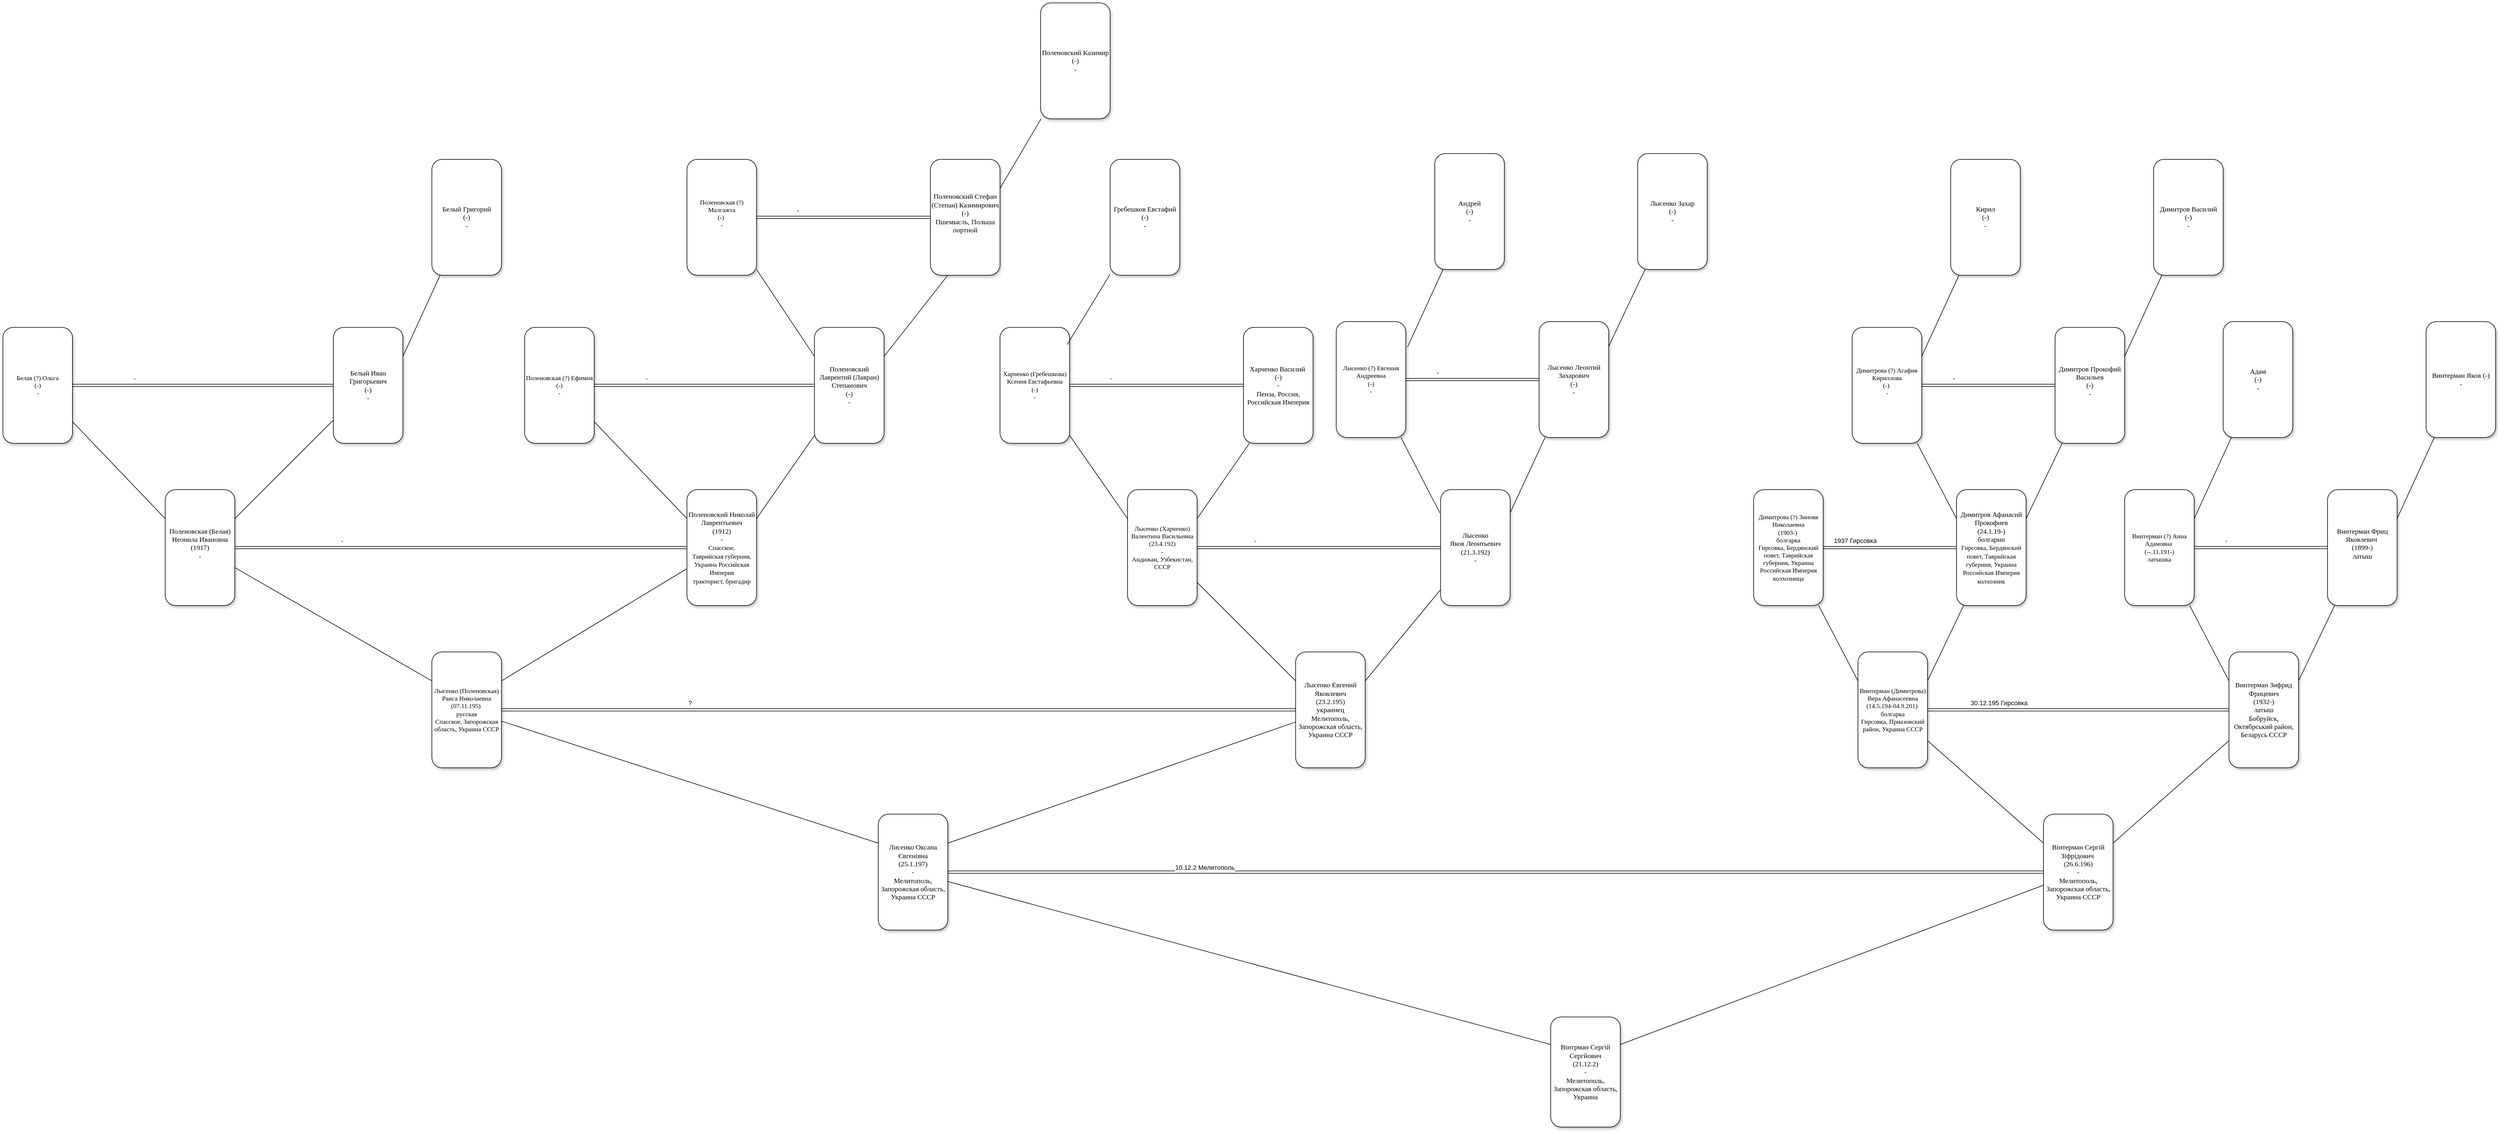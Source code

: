 <mxfile version="24.8.4" pages="2">
  <diagram name="Tree" id="10a91c8b-09ff-31b1-d368-03940ed4cc9e">
    <mxGraphModel dx="4404" dy="2254" grid="1" gridSize="10" guides="1" tooltips="1" connect="1" arrows="1" fold="1" page="1" pageScale="1" pageWidth="1100" pageHeight="850" background="none" math="0" shadow="0">
      <root>
        <mxCell id="0" />
        <mxCell id="1" parent="0" />
        <mxCell id="62893188c0fa7362-1" value="Вінтрман Сергій Сергйович&lt;div&gt;(21.12.2)&lt;/div&gt;&lt;div&gt;-&lt;/div&gt;&lt;div&gt;Мелитополь, Запорожская область, Украина&lt;/div&gt;" style="whiteSpace=wrap;html=1;rounded=1;shadow=1;labelBackgroundColor=none;strokeWidth=1;fontFamily=Verdana;fontSize=12;align=center;" parent="1" vertex="1">
          <mxGeometry x="-60" y="760" width="120" height="190" as="geometry" />
        </mxCell>
        <mxCell id="62893188c0fa7362-2" value="Лисенко Оксана Євгенівна&lt;div&gt;(25.1.197)&lt;/div&gt;&lt;div&gt;-&lt;/div&gt;&lt;div&gt;Мелитополь, Запорожская область, Украина СССР&lt;/div&gt;" style="whiteSpace=wrap;html=1;rounded=1;shadow=1;labelBackgroundColor=none;strokeWidth=1;fontFamily=Verdana;fontSize=12;align=center;" parent="1" vertex="1">
          <mxGeometry x="-1220" y="410" width="120" height="200" as="geometry" />
        </mxCell>
        <mxCell id="c7k48cxhKmRUR40ziaNG-1" style="edgeStyle=orthogonalEdgeStyle;rounded=0;orthogonalLoop=1;jettySize=auto;html=1;exitX=0;exitY=0.5;exitDx=0;exitDy=0;entryX=1;entryY=0.5;entryDx=0;entryDy=0;strokeColor=default;shape=link;" parent="1" source="62893188c0fa7362-3" target="62893188c0fa7362-2" edge="1">
          <mxGeometry relative="1" as="geometry" />
        </mxCell>
        <mxCell id="c7k48cxhKmRUR40ziaNG-17" value="10.12.2 Мелитополь" style="edgeLabel;html=1;align=center;verticalAlign=middle;resizable=0;points=[];" parent="c7k48cxhKmRUR40ziaNG-1" vertex="1" connectable="0">
          <mxGeometry x="0.531" y="-8" relative="1" as="geometry">
            <mxPoint as="offset" />
          </mxGeometry>
        </mxCell>
        <mxCell id="62893188c0fa7362-3" value="&lt;span&gt;Вінтерман Сергій Зіфрідович&amp;nbsp;&lt;/span&gt;&lt;div&gt;(26.6.196)&lt;/div&gt;&lt;div&gt;-&lt;/div&gt;&lt;div&gt;Мелитополь, Запорожская область, Украина СССР&lt;/div&gt;" style="whiteSpace=wrap;html=1;rounded=1;shadow=1;labelBackgroundColor=none;strokeWidth=1;fontFamily=Verdana;fontSize=12;align=center;" parent="1" vertex="1">
          <mxGeometry x="790" y="410" width="120" height="200" as="geometry" />
        </mxCell>
        <mxCell id="62893188c0fa7362-4" value="" style="rounded=0;html=1;labelBackgroundColor=none;startArrow=none;startFill=0;startSize=5;endArrow=none;endFill=0;endSize=5;jettySize=auto;orthogonalLoop=1;strokeWidth=1;fontFamily=Verdana;fontSize=12;exitX=1;exitY=0.25;exitDx=0;exitDy=0;" parent="1" source="62893188c0fa7362-1" target="62893188c0fa7362-3" edge="1">
          <mxGeometry x="-0.3" y="13" relative="1" as="geometry">
            <mxPoint as="offset" />
          </mxGeometry>
        </mxCell>
        <mxCell id="62893188c0fa7362-5" value="" style="rounded=0;html=1;labelBackgroundColor=none;startArrow=none;startFill=0;startSize=5;endArrow=none;endFill=0;endSize=5;jettySize=auto;orthogonalLoop=1;strokeWidth=1;fontFamily=Verdana;fontSize=12;exitX=0;exitY=0.25;exitDx=0;exitDy=0;" parent="1" source="62893188c0fa7362-1" target="62893188c0fa7362-2" edge="1">
          <mxGeometry x="-0.359" y="-11" relative="1" as="geometry">
            <mxPoint as="offset" />
          </mxGeometry>
        </mxCell>
        <mxCell id="c7k48cxhKmRUR40ziaNG-10" value="&lt;div style=&quot;font-size: 11px;&quot;&gt;&lt;font style=&quot;font-size: 11px;&quot;&gt;Винтерман (Димитрова) Вера Афанасеевна&lt;/font&gt;&lt;/div&gt;&lt;div style=&quot;font-size: 11px;&quot;&gt;&lt;font style=&quot;font-size: 11px;&quot;&gt;(14.5.194-04.9.201)&amp;nbsp;&lt;/font&gt;&lt;/div&gt;&lt;div style=&quot;font-size: 11px;&quot;&gt;&lt;font style=&quot;font-size: 11px;&quot;&gt;болгарка&lt;/font&gt;&lt;/div&gt;&lt;div style=&quot;font-size: 11px;&quot;&gt;&lt;font style=&quot;font-size: 11px;&quot;&gt;Гирсовка, Приазовский район, Украина СССР&lt;/font&gt;&lt;/div&gt;" style="whiteSpace=wrap;html=1;rounded=1;shadow=1;labelBackgroundColor=none;strokeWidth=1;fontFamily=Verdana;fontSize=12;align=center;" parent="1" vertex="1">
          <mxGeometry x="470" y="130" width="120" height="200" as="geometry" />
        </mxCell>
        <mxCell id="c7k48cxhKmRUR40ziaNG-11" style="edgeStyle=orthogonalEdgeStyle;rounded=0;orthogonalLoop=1;jettySize=auto;html=1;exitX=0;exitY=0.5;exitDx=0;exitDy=0;entryX=1;entryY=0.5;entryDx=0;entryDy=0;strokeColor=default;shape=link;" parent="1" source="c7k48cxhKmRUR40ziaNG-12" target="c7k48cxhKmRUR40ziaNG-10" edge="1">
          <mxGeometry relative="1" as="geometry" />
        </mxCell>
        <mxCell id="c7k48cxhKmRUR40ziaNG-16" value="30.12.195 Гирсовка" style="edgeLabel;html=1;align=center;verticalAlign=middle;resizable=0;points=[];" parent="c7k48cxhKmRUR40ziaNG-11" vertex="1" connectable="0">
          <mxGeometry x="0.526" y="-12" relative="1" as="geometry">
            <mxPoint as="offset" />
          </mxGeometry>
        </mxCell>
        <mxCell id="c7k48cxhKmRUR40ziaNG-12" value="Винтерман Зифрид Фрицевич&lt;div&gt;(1932-)&lt;/div&gt;&lt;div&gt;латыш&lt;/div&gt;&lt;div&gt;Бобруйск, Октябрський район, Беларусь СССР&lt;/div&gt;" style="whiteSpace=wrap;html=1;rounded=1;shadow=1;labelBackgroundColor=none;strokeWidth=1;fontFamily=Verdana;fontSize=12;align=center;" parent="1" vertex="1">
          <mxGeometry x="1110" y="130" width="120" height="200" as="geometry" />
        </mxCell>
        <mxCell id="c7k48cxhKmRUR40ziaNG-13" value="" style="rounded=0;html=1;labelBackgroundColor=none;startArrow=none;startFill=0;startSize=5;endArrow=none;endFill=0;endSize=5;jettySize=auto;orthogonalLoop=1;strokeWidth=1;fontFamily=Verdana;fontSize=12;exitX=1;exitY=0.25;exitDx=0;exitDy=0;" parent="1" source="62893188c0fa7362-3" target="c7k48cxhKmRUR40ziaNG-12" edge="1">
          <mxGeometry x="-0.3" y="13" relative="1" as="geometry">
            <mxPoint as="offset" />
            <mxPoint x="770" y="370" as="sourcePoint" />
          </mxGeometry>
        </mxCell>
        <mxCell id="c7k48cxhKmRUR40ziaNG-14" value="" style="rounded=0;html=1;labelBackgroundColor=none;startArrow=none;startFill=0;startSize=5;endArrow=none;endFill=0;endSize=5;jettySize=auto;orthogonalLoop=1;strokeWidth=1;fontFamily=Verdana;fontSize=12;exitX=0;exitY=0.25;exitDx=0;exitDy=0;" parent="1" source="62893188c0fa7362-3" target="c7k48cxhKmRUR40ziaNG-10" edge="1">
          <mxGeometry x="-0.359" y="-11" relative="1" as="geometry">
            <mxPoint as="offset" />
            <mxPoint x="665" y="390" as="sourcePoint" />
          </mxGeometry>
        </mxCell>
        <mxCell id="c7k48cxhKmRUR40ziaNG-19" value="&lt;div style=&quot;font-size: 11px;&quot;&gt;&lt;font style=&quot;font-size: 11px;&quot;&gt;Димитрова (?) Зиновя Николаевна&lt;/font&gt;&lt;/div&gt;&lt;div style=&quot;font-size: 11px;&quot;&gt;&lt;font style=&quot;font-size: 11px;&quot;&gt;(1903-)&amp;nbsp;&lt;/font&gt;&lt;/div&gt;&lt;div style=&quot;font-size: 11px;&quot;&gt;&lt;font style=&quot;font-size: 11px;&quot;&gt;болгарка&lt;/font&gt;&lt;/div&gt;&lt;div style=&quot;font-size: 11px;&quot;&gt;Гирсовка, Бердянский повет, Таврийская губерния, Украина Российская Империя&lt;/div&gt;&lt;div style=&quot;font-size: 11px;&quot;&gt;колхозница&lt;/div&gt;" style="whiteSpace=wrap;html=1;rounded=1;shadow=1;labelBackgroundColor=none;strokeWidth=1;fontFamily=Verdana;fontSize=12;align=center;" parent="1" vertex="1">
          <mxGeometry x="290" y="-150" width="120" height="200" as="geometry" />
        </mxCell>
        <mxCell id="c7k48cxhKmRUR40ziaNG-20" style="edgeStyle=orthogonalEdgeStyle;rounded=0;orthogonalLoop=1;jettySize=auto;html=1;exitX=0;exitY=0.5;exitDx=0;exitDy=0;entryX=1;entryY=0.5;entryDx=0;entryDy=0;strokeColor=default;shape=link;" parent="1" source="c7k48cxhKmRUR40ziaNG-22" target="c7k48cxhKmRUR40ziaNG-19" edge="1">
          <mxGeometry relative="1" as="geometry" />
        </mxCell>
        <mxCell id="c7k48cxhKmRUR40ziaNG-21" value="1937 Гирсовка" style="edgeLabel;html=1;align=center;verticalAlign=middle;resizable=0;points=[];" parent="c7k48cxhKmRUR40ziaNG-20" vertex="1" connectable="0">
          <mxGeometry x="0.526" y="-12" relative="1" as="geometry">
            <mxPoint as="offset" />
          </mxGeometry>
        </mxCell>
        <mxCell id="c7k48cxhKmRUR40ziaNG-22" value="Димитров Афанасий Прокофиев&lt;div&gt;(24.1.19-)&lt;/div&gt;&lt;div&gt;болгарин&lt;/div&gt;&lt;div&gt;&lt;span style=&quot;font-size: 11px;&quot;&gt;Гирсовка, Бердянский повет, Таврийская губерния, Украина Российская Империя&lt;/span&gt;&lt;/div&gt;&lt;div&gt;&lt;span style=&quot;font-size: 11px;&quot;&gt;колхозник&lt;/span&gt;&lt;/div&gt;" style="whiteSpace=wrap;html=1;rounded=1;shadow=1;labelBackgroundColor=none;strokeWidth=1;fontFamily=Verdana;fontSize=12;align=center;" parent="1" vertex="1">
          <mxGeometry x="640" y="-150" width="120" height="200" as="geometry" />
        </mxCell>
        <mxCell id="c7k48cxhKmRUR40ziaNG-23" value="" style="rounded=0;html=1;labelBackgroundColor=none;startArrow=none;startFill=0;startSize=5;endArrow=none;endFill=0;endSize=5;jettySize=auto;orthogonalLoop=1;strokeWidth=1;fontFamily=Verdana;fontSize=12;exitX=1;exitY=0.25;exitDx=0;exitDy=0;" parent="1" source="c7k48cxhKmRUR40ziaNG-10" target="c7k48cxhKmRUR40ziaNG-22" edge="1">
          <mxGeometry x="-0.3" y="13" relative="1" as="geometry">
            <mxPoint as="offset" />
            <mxPoint x="640" y="150" as="sourcePoint" />
          </mxGeometry>
        </mxCell>
        <mxCell id="c7k48cxhKmRUR40ziaNG-24" value="" style="rounded=0;html=1;labelBackgroundColor=none;startArrow=none;startFill=0;startSize=5;endArrow=none;endFill=0;endSize=5;jettySize=auto;orthogonalLoop=1;strokeWidth=1;fontFamily=Verdana;fontSize=12;exitX=0;exitY=0.25;exitDx=0;exitDy=0;" parent="1" source="c7k48cxhKmRUR40ziaNG-10" target="c7k48cxhKmRUR40ziaNG-19" edge="1">
          <mxGeometry x="-0.359" y="-11" relative="1" as="geometry">
            <mxPoint as="offset" />
            <mxPoint x="440" y="170" as="sourcePoint" />
          </mxGeometry>
        </mxCell>
        <mxCell id="c7k48cxhKmRUR40ziaNG-26" value="&lt;div style=&quot;font-size: 11px;&quot;&gt;&lt;font style=&quot;font-size: 11px;&quot;&gt;Димитрова (?) Агафия Кириллова&lt;/font&gt;&lt;/div&gt;&lt;div style=&quot;font-size: 11px;&quot;&gt;&lt;font style=&quot;font-size: 11px;&quot;&gt;(-)&amp;nbsp;&lt;/font&gt;&lt;/div&gt;&lt;div style=&quot;font-size: 11px;&quot;&gt;-&lt;/div&gt;&lt;div style=&quot;font-size: 11px;&quot;&gt;&lt;br&gt;&lt;/div&gt;" style="whiteSpace=wrap;html=1;rounded=1;shadow=1;labelBackgroundColor=none;strokeWidth=1;fontFamily=Verdana;fontSize=12;align=center;" parent="1" vertex="1">
          <mxGeometry x="460" y="-430" width="120" height="200" as="geometry" />
        </mxCell>
        <mxCell id="c7k48cxhKmRUR40ziaNG-27" style="edgeStyle=orthogonalEdgeStyle;rounded=0;orthogonalLoop=1;jettySize=auto;html=1;exitX=0;exitY=0.5;exitDx=0;exitDy=0;entryX=1;entryY=0.5;entryDx=0;entryDy=0;strokeColor=default;shape=link;" parent="1" source="c7k48cxhKmRUR40ziaNG-29" target="c7k48cxhKmRUR40ziaNG-26" edge="1">
          <mxGeometry relative="1" as="geometry" />
        </mxCell>
        <mxCell id="c7k48cxhKmRUR40ziaNG-28" value="-" style="edgeLabel;html=1;align=center;verticalAlign=middle;resizable=0;points=[];" parent="c7k48cxhKmRUR40ziaNG-27" vertex="1" connectable="0">
          <mxGeometry x="0.526" y="-12" relative="1" as="geometry">
            <mxPoint as="offset" />
          </mxGeometry>
        </mxCell>
        <mxCell id="c7k48cxhKmRUR40ziaNG-29" value="Димитров Прокофий Васильев&lt;div&gt;(-)&lt;/div&gt;&lt;div&gt;-&lt;/div&gt;&lt;div&gt;&lt;br&gt;&lt;/div&gt;" style="whiteSpace=wrap;html=1;rounded=1;shadow=1;labelBackgroundColor=none;strokeWidth=1;fontFamily=Verdana;fontSize=12;align=center;" parent="1" vertex="1">
          <mxGeometry x="810" y="-430" width="120" height="200" as="geometry" />
        </mxCell>
        <mxCell id="c7k48cxhKmRUR40ziaNG-30" value="" style="rounded=0;html=1;labelBackgroundColor=none;startArrow=none;startFill=0;startSize=5;endArrow=none;endFill=0;endSize=5;jettySize=auto;orthogonalLoop=1;strokeWidth=1;fontFamily=Verdana;fontSize=12;exitX=1;exitY=0.25;exitDx=0;exitDy=0;" parent="1" source="c7k48cxhKmRUR40ziaNG-22" target="c7k48cxhKmRUR40ziaNG-29" edge="1">
          <mxGeometry x="-0.3" y="13" relative="1" as="geometry">
            <mxPoint as="offset" />
            <mxPoint x="780" y="-110" as="sourcePoint" />
          </mxGeometry>
        </mxCell>
        <mxCell id="c7k48cxhKmRUR40ziaNG-31" value="" style="rounded=0;html=1;labelBackgroundColor=none;startArrow=none;startFill=0;startSize=5;endArrow=none;endFill=0;endSize=5;jettySize=auto;orthogonalLoop=1;strokeWidth=1;fontFamily=Verdana;fontSize=12;exitX=0;exitY=0.25;exitDx=0;exitDy=0;" parent="1" source="c7k48cxhKmRUR40ziaNG-22" target="c7k48cxhKmRUR40ziaNG-26" edge="1">
          <mxGeometry x="-0.359" y="-11" relative="1" as="geometry">
            <mxPoint as="offset" />
            <mxPoint x="620" y="-110" as="sourcePoint" />
          </mxGeometry>
        </mxCell>
        <mxCell id="c7k48cxhKmRUR40ziaNG-33" value="&lt;div style=&quot;font-size: 11px;&quot;&gt;Винтерман (?) Анна Адамовна&amp;nbsp;&lt;br&gt;(--.11.191-)&lt;br&gt;латышка&lt;/div&gt;" style="whiteSpace=wrap;html=1;rounded=1;shadow=1;labelBackgroundColor=none;strokeWidth=1;fontFamily=Verdana;fontSize=12;align=center;" parent="1" vertex="1">
          <mxGeometry x="930" y="-150" width="120" height="200" as="geometry" />
        </mxCell>
        <mxCell id="c7k48cxhKmRUR40ziaNG-34" style="edgeStyle=orthogonalEdgeStyle;rounded=0;orthogonalLoop=1;jettySize=auto;html=1;exitX=0;exitY=0.5;exitDx=0;exitDy=0;entryX=1;entryY=0.5;entryDx=0;entryDy=0;strokeColor=default;shape=link;" parent="1" source="c7k48cxhKmRUR40ziaNG-36" target="c7k48cxhKmRUR40ziaNG-33" edge="1">
          <mxGeometry relative="1" as="geometry" />
        </mxCell>
        <mxCell id="c7k48cxhKmRUR40ziaNG-35" value="-" style="edgeLabel;html=1;align=center;verticalAlign=middle;resizable=0;points=[];" parent="c7k48cxhKmRUR40ziaNG-34" vertex="1" connectable="0">
          <mxGeometry x="0.526" y="-12" relative="1" as="geometry">
            <mxPoint as="offset" />
          </mxGeometry>
        </mxCell>
        <mxCell id="c7k48cxhKmRUR40ziaNG-36" value="Винтерман Фриц Яковлевич&amp;nbsp;&lt;br&gt;(1899-)&lt;br&gt;латыш&lt;div&gt;&lt;br/&gt;&lt;/div&gt;" style="whiteSpace=wrap;html=1;rounded=1;shadow=1;labelBackgroundColor=none;strokeWidth=1;fontFamily=Verdana;fontSize=12;align=center;" parent="1" vertex="1">
          <mxGeometry x="1280" y="-150" width="120" height="200" as="geometry" />
        </mxCell>
        <mxCell id="c7k48cxhKmRUR40ziaNG-37" value="" style="rounded=0;html=1;labelBackgroundColor=none;startArrow=none;startFill=0;startSize=5;endArrow=none;endFill=0;endSize=5;jettySize=auto;orthogonalLoop=1;strokeWidth=1;fontFamily=Verdana;fontSize=12;exitX=1;exitY=0.25;exitDx=0;exitDy=0;" parent="1" source="c7k48cxhKmRUR40ziaNG-12" target="c7k48cxhKmRUR40ziaNG-36" edge="1">
          <mxGeometry x="-0.3" y="13" relative="1" as="geometry">
            <mxPoint as="offset" />
            <mxPoint x="1290" y="170" as="sourcePoint" />
          </mxGeometry>
        </mxCell>
        <mxCell id="c7k48cxhKmRUR40ziaNG-38" value="" style="rounded=0;html=1;labelBackgroundColor=none;startArrow=none;startFill=0;startSize=5;endArrow=none;endFill=0;endSize=5;jettySize=auto;orthogonalLoop=1;strokeWidth=1;fontFamily=Verdana;fontSize=12;exitX=0;exitY=0.25;exitDx=0;exitDy=0;" parent="1" source="c7k48cxhKmRUR40ziaNG-12" target="c7k48cxhKmRUR40ziaNG-33" edge="1">
          <mxGeometry x="-0.359" y="-11" relative="1" as="geometry">
            <mxPoint as="offset" />
            <mxPoint x="1060" y="170" as="sourcePoint" />
          </mxGeometry>
        </mxCell>
        <mxCell id="c7k48cxhKmRUR40ziaNG-40" value="&lt;div style=&quot;font-size: 11px;&quot;&gt;Лысенко (Поленовская) Раиса Николаевна&lt;/div&gt;&lt;div style=&quot;font-size: 11px;&quot;&gt;(07.11.195)&amp;nbsp;&lt;/div&gt;&lt;div style=&quot;font-size: 11px;&quot;&gt;русская&lt;/div&gt;&lt;div style=&quot;font-size: 11px;&quot;&gt;Спасское, Запорожская область, Украина СССР&lt;/div&gt;" style="whiteSpace=wrap;html=1;rounded=1;shadow=1;labelBackgroundColor=none;strokeWidth=1;fontFamily=Verdana;fontSize=12;align=center;" parent="1" vertex="1">
          <mxGeometry x="-1990" y="130" width="120" height="200" as="geometry" />
        </mxCell>
        <mxCell id="c7k48cxhKmRUR40ziaNG-41" style="edgeStyle=orthogonalEdgeStyle;rounded=0;orthogonalLoop=1;jettySize=auto;html=1;exitX=0;exitY=0.5;exitDx=0;exitDy=0;entryX=1;entryY=0.5;entryDx=0;entryDy=0;strokeColor=default;shape=link;" parent="1" source="c7k48cxhKmRUR40ziaNG-43" target="c7k48cxhKmRUR40ziaNG-40" edge="1">
          <mxGeometry relative="1" as="geometry" />
        </mxCell>
        <mxCell id="c7k48cxhKmRUR40ziaNG-42" value="?" style="edgeLabel;html=1;align=center;verticalAlign=middle;resizable=0;points=[];" parent="c7k48cxhKmRUR40ziaNG-41" vertex="1" connectable="0">
          <mxGeometry x="0.526" y="-12" relative="1" as="geometry">
            <mxPoint as="offset" />
          </mxGeometry>
        </mxCell>
        <mxCell id="c7k48cxhKmRUR40ziaNG-43" value="Лысенко Евгений Яковлевич&lt;div&gt;(23.2.195)&lt;/div&gt;&lt;div&gt;украинец&lt;/div&gt;&lt;div&gt;Мелитополь, Запорожская область, Украина СССР&lt;/div&gt;" style="whiteSpace=wrap;html=1;rounded=1;shadow=1;labelBackgroundColor=none;strokeWidth=1;fontFamily=Verdana;fontSize=12;align=center;" parent="1" vertex="1">
          <mxGeometry x="-500" y="130" width="120" height="200" as="geometry" />
        </mxCell>
        <mxCell id="c7k48cxhKmRUR40ziaNG-44" value="" style="rounded=0;html=1;labelBackgroundColor=none;startArrow=none;startFill=0;startSize=5;endArrow=none;endFill=0;endSize=5;jettySize=auto;orthogonalLoop=1;strokeWidth=1;fontFamily=Verdana;fontSize=12;exitX=1;exitY=0.25;exitDx=0;exitDy=0;" parent="1" source="62893188c0fa7362-2" target="c7k48cxhKmRUR40ziaNG-43" edge="1">
          <mxGeometry x="-0.3" y="13" relative="1" as="geometry">
            <mxPoint as="offset" />
            <mxPoint x="170" y="420" as="sourcePoint" />
          </mxGeometry>
        </mxCell>
        <mxCell id="c7k48cxhKmRUR40ziaNG-45" value="" style="rounded=0;html=1;labelBackgroundColor=none;startArrow=none;startFill=0;startSize=5;endArrow=none;endFill=0;endSize=5;jettySize=auto;orthogonalLoop=1;strokeWidth=1;fontFamily=Verdana;fontSize=12;exitX=0;exitY=0.25;exitDx=0;exitDy=0;" parent="1" source="62893188c0fa7362-2" target="c7k48cxhKmRUR40ziaNG-40" edge="1">
          <mxGeometry x="-0.359" y="-11" relative="1" as="geometry">
            <mxPoint as="offset" />
            <mxPoint x="-30" y="460" as="sourcePoint" />
          </mxGeometry>
        </mxCell>
        <mxCell id="c7k48cxhKmRUR40ziaNG-47" value="&lt;div style=&quot;font-size: 11px;&quot;&gt;Лысенко (Харченко) Валентина Васильевна&lt;br&gt;(23.4.192)&lt;br&gt;-&lt;br&gt;Андижан, Узбекистан, СССР&lt;/div&gt;" style="whiteSpace=wrap;html=1;rounded=1;shadow=1;labelBackgroundColor=none;strokeWidth=1;fontFamily=Verdana;fontSize=12;align=center;" parent="1" vertex="1">
          <mxGeometry x="-790" y="-150" width="120" height="200" as="geometry" />
        </mxCell>
        <mxCell id="c7k48cxhKmRUR40ziaNG-48" style="edgeStyle=orthogonalEdgeStyle;rounded=0;orthogonalLoop=1;jettySize=auto;html=1;exitX=0;exitY=0.5;exitDx=0;exitDy=0;entryX=1;entryY=0.5;entryDx=0;entryDy=0;strokeColor=default;shape=link;" parent="1" source="c7k48cxhKmRUR40ziaNG-50" target="c7k48cxhKmRUR40ziaNG-47" edge="1">
          <mxGeometry relative="1" as="geometry" />
        </mxCell>
        <mxCell id="c7k48cxhKmRUR40ziaNG-49" value="-" style="edgeLabel;html=1;align=center;verticalAlign=middle;resizable=0;points=[];" parent="c7k48cxhKmRUR40ziaNG-48" vertex="1" connectable="0">
          <mxGeometry x="0.526" y="-12" relative="1" as="geometry">
            <mxPoint as="offset" />
          </mxGeometry>
        </mxCell>
        <mxCell id="c7k48cxhKmRUR40ziaNG-50" value="Лысенко Яков&amp;nbsp;Леонтьевич&lt;br&gt;(21.3.192)&lt;br&gt;-" style="whiteSpace=wrap;html=1;rounded=1;shadow=1;labelBackgroundColor=none;strokeWidth=1;fontFamily=Verdana;fontSize=12;align=center;" parent="1" vertex="1">
          <mxGeometry x="-250" y="-150" width="120" height="200" as="geometry" />
        </mxCell>
        <mxCell id="c7k48cxhKmRUR40ziaNG-51" value="" style="rounded=0;html=1;labelBackgroundColor=none;startArrow=none;startFill=0;startSize=5;endArrow=none;endFill=0;endSize=5;jettySize=auto;orthogonalLoop=1;strokeWidth=1;fontFamily=Verdana;fontSize=12;exitX=1;exitY=0.25;exitDx=0;exitDy=0;" parent="1" source="c7k48cxhKmRUR40ziaNG-43" target="c7k48cxhKmRUR40ziaNG-50" edge="1">
          <mxGeometry x="-0.3" y="13" relative="1" as="geometry">
            <mxPoint as="offset" />
            <mxPoint x="-270" y="180" as="sourcePoint" />
          </mxGeometry>
        </mxCell>
        <mxCell id="c7k48cxhKmRUR40ziaNG-52" value="" style="rounded=0;html=1;labelBackgroundColor=none;startArrow=none;startFill=0;startSize=5;endArrow=none;endFill=0;endSize=5;jettySize=auto;orthogonalLoop=1;strokeWidth=1;fontFamily=Verdana;fontSize=12;exitX=0;exitY=0.25;exitDx=0;exitDy=0;" parent="1" source="c7k48cxhKmRUR40ziaNG-43" target="c7k48cxhKmRUR40ziaNG-47" edge="1">
          <mxGeometry x="-0.359" y="-11" relative="1" as="geometry">
            <mxPoint as="offset" />
            <mxPoint x="-450" y="180" as="sourcePoint" />
          </mxGeometry>
        </mxCell>
        <mxCell id="c7k48cxhKmRUR40ziaNG-61" value="Поленовская (Белая) Неонила Ивановна&lt;br&gt;&lt;div&gt;(1917)&lt;/div&gt;&lt;div&gt;-&lt;/div&gt;&lt;div&gt;&lt;br&gt;&lt;/div&gt;" style="whiteSpace=wrap;html=1;rounded=1;shadow=1;labelBackgroundColor=none;strokeWidth=1;fontFamily=Verdana;fontSize=12;align=center;" parent="1" vertex="1">
          <mxGeometry x="-2450" y="-150" width="120" height="200" as="geometry" />
        </mxCell>
        <mxCell id="c7k48cxhKmRUR40ziaNG-62" style="edgeStyle=orthogonalEdgeStyle;rounded=0;orthogonalLoop=1;jettySize=auto;html=1;exitX=0;exitY=0.5;exitDx=0;exitDy=0;entryX=1;entryY=0.5;entryDx=0;entryDy=0;strokeColor=default;shape=link;" parent="1" source="c7k48cxhKmRUR40ziaNG-64" target="c7k48cxhKmRUR40ziaNG-61" edge="1">
          <mxGeometry relative="1" as="geometry" />
        </mxCell>
        <mxCell id="c7k48cxhKmRUR40ziaNG-63" value="-" style="edgeLabel;html=1;align=center;verticalAlign=middle;resizable=0;points=[];" parent="c7k48cxhKmRUR40ziaNG-62" vertex="1" connectable="0">
          <mxGeometry x="0.526" y="-12" relative="1" as="geometry">
            <mxPoint as="offset" />
          </mxGeometry>
        </mxCell>
        <mxCell id="c7k48cxhKmRUR40ziaNG-64" value="Поленовский Николай Лаврентьевич&lt;br&gt;(1912)&lt;div&gt;-&lt;/div&gt;&lt;div&gt;&lt;span style=&quot;font-size: 11px;&quot;&gt;Спасское,&lt;/span&gt;&lt;/div&gt;&lt;div&gt;&lt;span style=&quot;font-size: 11px; background-color: initial;&quot;&gt;Таврийская губерния, Украина Российская Империя&lt;/span&gt;&lt;/div&gt;&lt;div&gt;&lt;span style=&quot;font-size: 11px;&quot;&gt;тракторист, бригадир&lt;/span&gt;&lt;/div&gt;" style="whiteSpace=wrap;html=1;rounded=1;shadow=1;labelBackgroundColor=none;strokeWidth=1;fontFamily=Verdana;fontSize=12;align=center;" parent="1" vertex="1">
          <mxGeometry x="-1550" y="-150" width="120" height="200" as="geometry" />
        </mxCell>
        <mxCell id="c7k48cxhKmRUR40ziaNG-65" value="" style="rounded=0;html=1;labelBackgroundColor=none;startArrow=none;startFill=0;startSize=5;endArrow=none;endFill=0;endSize=5;jettySize=auto;orthogonalLoop=1;strokeWidth=1;fontFamily=Verdana;fontSize=12;exitX=1;exitY=0.25;exitDx=0;exitDy=0;" parent="1" source="c7k48cxhKmRUR40ziaNG-40" target="c7k48cxhKmRUR40ziaNG-64" edge="1">
          <mxGeometry x="-0.3" y="13" relative="1" as="geometry">
            <mxPoint as="offset" />
            <mxPoint x="-1250" y="180" as="sourcePoint" />
          </mxGeometry>
        </mxCell>
        <mxCell id="c7k48cxhKmRUR40ziaNG-66" value="" style="rounded=0;html=1;labelBackgroundColor=none;startArrow=none;startFill=0;startSize=5;endArrow=none;endFill=0;endSize=5;jettySize=auto;orthogonalLoop=1;strokeWidth=1;fontFamily=Verdana;fontSize=12;exitX=0;exitY=0.25;exitDx=0;exitDy=0;" parent="1" source="c7k48cxhKmRUR40ziaNG-40" target="c7k48cxhKmRUR40ziaNG-61" edge="1">
          <mxGeometry x="-0.359" y="-11" relative="1" as="geometry">
            <mxPoint as="offset" />
            <mxPoint x="-1410" y="180" as="sourcePoint" />
          </mxGeometry>
        </mxCell>
        <mxCell id="ptxZJH5uZ2XYuc1M8Gdh-1" value="&lt;div style=&quot;font-size: 11px;&quot;&gt;Белая (?) Ольга&lt;br&gt;(-)&lt;/div&gt;&lt;div style=&quot;font-size: 11px;&quot;&gt;-&lt;/div&gt;" style="whiteSpace=wrap;html=1;rounded=1;shadow=1;labelBackgroundColor=none;strokeWidth=1;fontFamily=Verdana;fontSize=12;align=center;" vertex="1" parent="1">
          <mxGeometry x="-2730" y="-430" width="120" height="200" as="geometry" />
        </mxCell>
        <mxCell id="ptxZJH5uZ2XYuc1M8Gdh-2" style="edgeStyle=orthogonalEdgeStyle;rounded=0;orthogonalLoop=1;jettySize=auto;html=1;exitX=0;exitY=0.5;exitDx=0;exitDy=0;entryX=1;entryY=0.5;entryDx=0;entryDy=0;strokeColor=default;shape=link;" edge="1" parent="1" source="ptxZJH5uZ2XYuc1M8Gdh-4" target="ptxZJH5uZ2XYuc1M8Gdh-1">
          <mxGeometry relative="1" as="geometry" />
        </mxCell>
        <mxCell id="ptxZJH5uZ2XYuc1M8Gdh-3" value="-" style="edgeLabel;html=1;align=center;verticalAlign=middle;resizable=0;points=[];" vertex="1" connectable="0" parent="ptxZJH5uZ2XYuc1M8Gdh-2">
          <mxGeometry x="0.526" y="-12" relative="1" as="geometry">
            <mxPoint as="offset" />
          </mxGeometry>
        </mxCell>
        <mxCell id="ptxZJH5uZ2XYuc1M8Gdh-4" value="&lt;div&gt;Белый Иван Григорьевич&lt;br&gt;(-)&lt;br&gt;-&lt;/div&gt;" style="whiteSpace=wrap;html=1;rounded=1;shadow=1;labelBackgroundColor=none;strokeWidth=1;fontFamily=Verdana;fontSize=12;align=center;" vertex="1" parent="1">
          <mxGeometry x="-2160" y="-430" width="120" height="200" as="geometry" />
        </mxCell>
        <mxCell id="ptxZJH5uZ2XYuc1M8Gdh-5" value="" style="rounded=0;html=1;labelBackgroundColor=none;startArrow=none;startFill=0;startSize=5;endArrow=none;endFill=0;endSize=5;jettySize=auto;orthogonalLoop=1;strokeWidth=1;fontFamily=Verdana;fontSize=12;exitX=1;exitY=0.25;exitDx=0;exitDy=0;" edge="1" parent="1" target="ptxZJH5uZ2XYuc1M8Gdh-4" source="c7k48cxhKmRUR40ziaNG-61">
          <mxGeometry x="-0.3" y="13" relative="1" as="geometry">
            <mxPoint as="offset" />
            <mxPoint x="-1420" y="-110" as="sourcePoint" />
          </mxGeometry>
        </mxCell>
        <mxCell id="ptxZJH5uZ2XYuc1M8Gdh-6" value="" style="rounded=0;html=1;labelBackgroundColor=none;startArrow=none;startFill=0;startSize=5;endArrow=none;endFill=0;endSize=5;jettySize=auto;orthogonalLoop=1;strokeWidth=1;fontFamily=Verdana;fontSize=12;exitX=0;exitY=0.25;exitDx=0;exitDy=0;" edge="1" parent="1" target="ptxZJH5uZ2XYuc1M8Gdh-1" source="c7k48cxhKmRUR40ziaNG-61">
          <mxGeometry x="-0.359" y="-11" relative="1" as="geometry">
            <mxPoint as="offset" />
            <mxPoint x="-1610" y="-100" as="sourcePoint" />
          </mxGeometry>
        </mxCell>
        <mxCell id="ptxZJH5uZ2XYuc1M8Gdh-13" value="&lt;div style=&quot;font-size: 11px;&quot;&gt;Поленовская (?) Ефимия&lt;br&gt;(-)&lt;/div&gt;&lt;div style=&quot;font-size: 11px;&quot;&gt;-&lt;/div&gt;" style="whiteSpace=wrap;html=1;rounded=1;shadow=1;labelBackgroundColor=none;strokeWidth=1;fontFamily=Verdana;fontSize=12;align=center;" vertex="1" parent="1">
          <mxGeometry x="-1830" y="-430" width="120" height="200" as="geometry" />
        </mxCell>
        <mxCell id="ptxZJH5uZ2XYuc1M8Gdh-14" style="edgeStyle=orthogonalEdgeStyle;rounded=0;orthogonalLoop=1;jettySize=auto;html=1;exitX=0;exitY=0.5;exitDx=0;exitDy=0;entryX=1;entryY=0.5;entryDx=0;entryDy=0;strokeColor=default;shape=link;" edge="1" parent="1" source="ptxZJH5uZ2XYuc1M8Gdh-16" target="ptxZJH5uZ2XYuc1M8Gdh-13">
          <mxGeometry relative="1" as="geometry" />
        </mxCell>
        <mxCell id="ptxZJH5uZ2XYuc1M8Gdh-15" value="-" style="edgeLabel;html=1;align=center;verticalAlign=middle;resizable=0;points=[];" vertex="1" connectable="0" parent="ptxZJH5uZ2XYuc1M8Gdh-14">
          <mxGeometry x="0.526" y="-12" relative="1" as="geometry">
            <mxPoint as="offset" />
          </mxGeometry>
        </mxCell>
        <mxCell id="ptxZJH5uZ2XYuc1M8Gdh-16" value="&lt;div&gt;Поленовский Лаврентий (Лавран) Степанович&lt;br&gt;(-)&lt;br&gt;-&lt;/div&gt;" style="whiteSpace=wrap;html=1;rounded=1;shadow=1;labelBackgroundColor=none;strokeWidth=1;fontFamily=Verdana;fontSize=12;align=center;" vertex="1" parent="1">
          <mxGeometry x="-1330" y="-430" width="120" height="200" as="geometry" />
        </mxCell>
        <mxCell id="ptxZJH5uZ2XYuc1M8Gdh-17" value="" style="rounded=0;html=1;labelBackgroundColor=none;startArrow=none;startFill=0;startSize=5;endArrow=none;endFill=0;endSize=5;jettySize=auto;orthogonalLoop=1;strokeWidth=1;fontFamily=Verdana;fontSize=12;exitX=1;exitY=0.25;exitDx=0;exitDy=0;" edge="1" parent="1" target="ptxZJH5uZ2XYuc1M8Gdh-16" source="c7k48cxhKmRUR40ziaNG-64">
          <mxGeometry x="-0.3" y="13" relative="1" as="geometry">
            <mxPoint as="offset" />
            <mxPoint x="-1160" y="-90" as="sourcePoint" />
          </mxGeometry>
        </mxCell>
        <mxCell id="ptxZJH5uZ2XYuc1M8Gdh-18" value="" style="rounded=0;html=1;labelBackgroundColor=none;startArrow=none;startFill=0;startSize=5;endArrow=none;endFill=0;endSize=5;jettySize=auto;orthogonalLoop=1;strokeWidth=1;fontFamily=Verdana;fontSize=12;exitX=0;exitY=0.25;exitDx=0;exitDy=0;" edge="1" parent="1" target="ptxZJH5uZ2XYuc1M8Gdh-13" source="c7k48cxhKmRUR40ziaNG-64">
          <mxGeometry x="-0.359" y="-11" relative="1" as="geometry">
            <mxPoint as="offset" />
            <mxPoint x="-1580" y="-100" as="sourcePoint" />
          </mxGeometry>
        </mxCell>
        <mxCell id="ptxZJH5uZ2XYuc1M8Gdh-19" value="&lt;div style=&quot;font-size: 11px;&quot;&gt;&lt;font style=&quot;font-size: 11px;&quot;&gt;Поленовская (?) Малгажта&lt;/font&gt;&lt;/div&gt;&lt;div style=&quot;font-size: 11px;&quot;&gt;&lt;font style=&quot;font-size: 11px;&quot;&gt;(-)&amp;nbsp;&lt;/font&gt;&lt;/div&gt;&lt;div style=&quot;font-size: 11px;&quot;&gt;-&lt;/div&gt;&lt;div style=&quot;font-size: 11px;&quot;&gt;&lt;br&gt;&lt;/div&gt;" style="whiteSpace=wrap;html=1;rounded=1;shadow=1;labelBackgroundColor=none;strokeWidth=1;fontFamily=Verdana;fontSize=12;align=center;" vertex="1" parent="1">
          <mxGeometry x="-1550" y="-720" width="120" height="200" as="geometry" />
        </mxCell>
        <mxCell id="ptxZJH5uZ2XYuc1M8Gdh-20" style="edgeStyle=orthogonalEdgeStyle;rounded=0;orthogonalLoop=1;jettySize=auto;html=1;entryX=1;entryY=0.5;entryDx=0;entryDy=0;strokeColor=default;shape=link;exitX=0;exitY=0.5;exitDx=0;exitDy=0;" edge="1" parent="1" source="ptxZJH5uZ2XYuc1M8Gdh-22" target="ptxZJH5uZ2XYuc1M8Gdh-19">
          <mxGeometry relative="1" as="geometry">
            <mxPoint x="-910" y="-600" as="sourcePoint" />
          </mxGeometry>
        </mxCell>
        <mxCell id="ptxZJH5uZ2XYuc1M8Gdh-21" value="-" style="edgeLabel;html=1;align=center;verticalAlign=middle;resizable=0;points=[];" vertex="1" connectable="0" parent="ptxZJH5uZ2XYuc1M8Gdh-20">
          <mxGeometry x="0.526" y="-12" relative="1" as="geometry">
            <mxPoint as="offset" />
          </mxGeometry>
        </mxCell>
        <mxCell id="ptxZJH5uZ2XYuc1M8Gdh-22" value="Поленовский Стефан (Степан) Казимирович&lt;div&gt;(-)&lt;/div&gt;&lt;div&gt;Пшемысль, Польша&lt;/div&gt;&lt;div&gt;портной&lt;/div&gt;&lt;div&gt;&lt;br&gt;&lt;/div&gt;" style="whiteSpace=wrap;html=1;rounded=1;shadow=1;labelBackgroundColor=none;strokeWidth=1;fontFamily=Verdana;fontSize=12;align=center;" vertex="1" parent="1">
          <mxGeometry x="-1130" y="-720" width="120" height="200" as="geometry" />
        </mxCell>
        <mxCell id="ptxZJH5uZ2XYuc1M8Gdh-23" value="" style="rounded=0;html=1;labelBackgroundColor=none;startArrow=none;startFill=0;startSize=5;endArrow=none;endFill=0;endSize=5;jettySize=auto;orthogonalLoop=1;strokeWidth=1;fontFamily=Verdana;fontSize=12;exitX=1;exitY=0.25;exitDx=0;exitDy=0;entryX=0.25;entryY=1;entryDx=0;entryDy=0;" edge="1" parent="1" target="ptxZJH5uZ2XYuc1M8Gdh-22" source="ptxZJH5uZ2XYuc1M8Gdh-16">
          <mxGeometry x="-0.3" y="13" relative="1" as="geometry">
            <mxPoint as="offset" />
            <mxPoint x="-910" y="-393" as="sourcePoint" />
            <mxPoint x="-900" y="-520" as="targetPoint" />
          </mxGeometry>
        </mxCell>
        <mxCell id="ptxZJH5uZ2XYuc1M8Gdh-24" value="" style="rounded=0;html=1;labelBackgroundColor=none;startArrow=none;startFill=0;startSize=5;endArrow=none;endFill=0;endSize=5;jettySize=auto;orthogonalLoop=1;strokeWidth=1;fontFamily=Verdana;fontSize=12;exitX=0;exitY=0.25;exitDx=0;exitDy=0;" edge="1" parent="1" target="ptxZJH5uZ2XYuc1M8Gdh-19" source="ptxZJH5uZ2XYuc1M8Gdh-16">
          <mxGeometry x="-0.359" y="-11" relative="1" as="geometry">
            <mxPoint as="offset" />
            <mxPoint x="-1080" y="-380" as="sourcePoint" />
          </mxGeometry>
        </mxCell>
        <mxCell id="ptxZJH5uZ2XYuc1M8Gdh-28" value="Поленовский Казимир&lt;br&gt;&lt;span style=&quot;background-color: initial;&quot;&gt;(-)&lt;/span&gt;&lt;div&gt;-&lt;/div&gt;" style="whiteSpace=wrap;html=1;rounded=1;shadow=1;labelBackgroundColor=none;strokeWidth=1;fontFamily=Verdana;fontSize=12;align=center;" vertex="1" parent="1">
          <mxGeometry x="-940" y="-990" width="120" height="200" as="geometry" />
        </mxCell>
        <mxCell id="ptxZJH5uZ2XYuc1M8Gdh-29" value="" style="rounded=0;html=1;labelBackgroundColor=none;startArrow=none;startFill=0;startSize=5;endArrow=none;endFill=0;endSize=5;jettySize=auto;orthogonalLoop=1;strokeWidth=1;fontFamily=Verdana;fontSize=12;exitX=1;exitY=0.25;exitDx=0;exitDy=0;" edge="1" parent="1" target="ptxZJH5uZ2XYuc1M8Gdh-28" source="ptxZJH5uZ2XYuc1M8Gdh-22">
          <mxGeometry x="-0.3" y="13" relative="1" as="geometry">
            <mxPoint as="offset" />
            <mxPoint x="-300" y="-670" as="sourcePoint" />
          </mxGeometry>
        </mxCell>
        <mxCell id="cqPloBd2mLtS7lt7X54p-1" value="Белый Григорий&lt;br&gt;&lt;span style=&quot;background-color: initial;&quot;&gt;(-)&lt;/span&gt;&lt;div&gt;-&lt;/div&gt;" style="whiteSpace=wrap;html=1;rounded=1;shadow=1;labelBackgroundColor=none;strokeWidth=1;fontFamily=Verdana;fontSize=12;align=center;" vertex="1" parent="1">
          <mxGeometry x="-1990" y="-720" width="120" height="200" as="geometry" />
        </mxCell>
        <mxCell id="cqPloBd2mLtS7lt7X54p-2" value="" style="rounded=0;html=1;labelBackgroundColor=none;startArrow=none;startFill=0;startSize=5;endArrow=none;endFill=0;endSize=5;jettySize=auto;orthogonalLoop=1;strokeWidth=1;fontFamily=Verdana;fontSize=12;exitX=1;exitY=0.25;exitDx=0;exitDy=0;" edge="1" parent="1" target="cqPloBd2mLtS7lt7X54p-1" source="ptxZJH5uZ2XYuc1M8Gdh-4">
          <mxGeometry x="-0.3" y="13" relative="1" as="geometry">
            <mxPoint as="offset" />
            <mxPoint x="-2020" y="-380" as="sourcePoint" />
          </mxGeometry>
        </mxCell>
        <mxCell id="cqPloBd2mLtS7lt7X54p-3" value="Димитров Василий&lt;br&gt;&lt;span style=&quot;background-color: initial;&quot;&gt;(-)&lt;/span&gt;&lt;div&gt;-&lt;/div&gt;" style="whiteSpace=wrap;html=1;rounded=1;shadow=1;labelBackgroundColor=none;strokeWidth=1;fontFamily=Verdana;fontSize=12;align=center;" vertex="1" parent="1">
          <mxGeometry x="980" y="-720" width="120" height="200" as="geometry" />
        </mxCell>
        <mxCell id="cqPloBd2mLtS7lt7X54p-4" value="" style="rounded=0;html=1;labelBackgroundColor=none;startArrow=none;startFill=0;startSize=5;endArrow=none;endFill=0;endSize=5;jettySize=auto;orthogonalLoop=1;strokeWidth=1;fontFamily=Verdana;fontSize=12;exitX=1;exitY=0.25;exitDx=0;exitDy=0;" edge="1" parent="1" target="cqPloBd2mLtS7lt7X54p-3" source="c7k48cxhKmRUR40ziaNG-29">
          <mxGeometry x="-0.3" y="13" relative="1" as="geometry">
            <mxPoint as="offset" />
            <mxPoint x="950" y="-380" as="sourcePoint" />
          </mxGeometry>
        </mxCell>
        <mxCell id="cqPloBd2mLtS7lt7X54p-5" value="Кирил&lt;br&gt;&lt;span style=&quot;background-color: initial;&quot;&gt;(-)&lt;/span&gt;&lt;div&gt;-&lt;/div&gt;" style="whiteSpace=wrap;html=1;rounded=1;shadow=1;labelBackgroundColor=none;strokeWidth=1;fontFamily=Verdana;fontSize=12;align=center;" vertex="1" parent="1">
          <mxGeometry x="630" y="-720" width="120" height="200" as="geometry" />
        </mxCell>
        <mxCell id="cqPloBd2mLtS7lt7X54p-6" value="" style="rounded=0;html=1;labelBackgroundColor=none;startArrow=none;startFill=0;startSize=5;endArrow=none;endFill=0;endSize=5;jettySize=auto;orthogonalLoop=1;strokeWidth=1;fontFamily=Verdana;fontSize=12;exitX=1;exitY=0.25;exitDx=0;exitDy=0;" edge="1" parent="1" target="cqPloBd2mLtS7lt7X54p-5" source="c7k48cxhKmRUR40ziaNG-26">
          <mxGeometry x="-0.3" y="13" relative="1" as="geometry">
            <mxPoint as="offset" />
            <mxPoint x="610" y="-380" as="sourcePoint" />
          </mxGeometry>
        </mxCell>
        <mxCell id="cqPloBd2mLtS7lt7X54p-7" value="Адам&lt;br&gt;&lt;span style=&quot;background-color: initial;&quot;&gt;(-)&lt;/span&gt;&lt;div&gt;-&lt;/div&gt;" style="whiteSpace=wrap;html=1;rounded=1;shadow=1;labelBackgroundColor=none;strokeWidth=1;fontFamily=Verdana;fontSize=12;align=center;" vertex="1" parent="1">
          <mxGeometry x="1100" y="-440" width="120" height="200" as="geometry" />
        </mxCell>
        <mxCell id="cqPloBd2mLtS7lt7X54p-8" value="" style="rounded=0;html=1;labelBackgroundColor=none;startArrow=none;startFill=0;startSize=5;endArrow=none;endFill=0;endSize=5;jettySize=auto;orthogonalLoop=1;strokeWidth=1;fontFamily=Verdana;fontSize=12;exitX=1;exitY=0.25;exitDx=0;exitDy=0;" edge="1" parent="1" target="cqPloBd2mLtS7lt7X54p-7" source="c7k48cxhKmRUR40ziaNG-33">
          <mxGeometry x="-0.3" y="13" relative="1" as="geometry">
            <mxPoint as="offset" />
            <mxPoint x="1070" y="-100" as="sourcePoint" />
          </mxGeometry>
        </mxCell>
        <mxCell id="cqPloBd2mLtS7lt7X54p-9" value="&lt;span style=&quot;background-color: initial;&quot;&gt;Винтерман Яков (-)&lt;/span&gt;&lt;div&gt;-&lt;/div&gt;" style="whiteSpace=wrap;html=1;rounded=1;shadow=1;labelBackgroundColor=none;strokeWidth=1;fontFamily=Verdana;fontSize=12;align=center;" vertex="1" parent="1">
          <mxGeometry x="1450" y="-440" width="120" height="200" as="geometry" />
        </mxCell>
        <mxCell id="cqPloBd2mLtS7lt7X54p-10" value="" style="rounded=0;html=1;labelBackgroundColor=none;startArrow=none;startFill=0;startSize=5;endArrow=none;endFill=0;endSize=5;jettySize=auto;orthogonalLoop=1;strokeWidth=1;fontFamily=Verdana;fontSize=12;exitX=1;exitY=0.25;exitDx=0;exitDy=0;" edge="1" parent="1" target="cqPloBd2mLtS7lt7X54p-9" source="c7k48cxhKmRUR40ziaNG-36">
          <mxGeometry x="-0.3" y="13" relative="1" as="geometry">
            <mxPoint as="offset" />
            <mxPoint x="1430" y="-110" as="sourcePoint" />
          </mxGeometry>
        </mxCell>
        <mxCell id="cqPloBd2mLtS7lt7X54p-11" value="&lt;div style=&quot;font-size: 11px;&quot;&gt;Лысенко (?) Евгения Андреевна&lt;br&gt;(-)&lt;br&gt;-&lt;/div&gt;" style="whiteSpace=wrap;html=1;rounded=1;shadow=1;labelBackgroundColor=none;strokeWidth=1;fontFamily=Verdana;fontSize=12;align=center;" vertex="1" parent="1">
          <mxGeometry x="-430" y="-440" width="120" height="200" as="geometry" />
        </mxCell>
        <mxCell id="cqPloBd2mLtS7lt7X54p-12" style="edgeStyle=orthogonalEdgeStyle;rounded=0;orthogonalLoop=1;jettySize=auto;html=1;entryX=1;entryY=0.5;entryDx=0;entryDy=0;strokeColor=default;shape=link;exitX=0;exitY=0.5;exitDx=0;exitDy=0;" edge="1" parent="1" source="cqPloBd2mLtS7lt7X54p-14" target="cqPloBd2mLtS7lt7X54p-11">
          <mxGeometry relative="1" as="geometry">
            <mxPoint x="-100" y="-310" as="sourcePoint" />
          </mxGeometry>
        </mxCell>
        <mxCell id="cqPloBd2mLtS7lt7X54p-13" value="-" style="edgeLabel;html=1;align=center;verticalAlign=middle;resizable=0;points=[];" vertex="1" connectable="0" parent="cqPloBd2mLtS7lt7X54p-12">
          <mxGeometry x="0.526" y="-12" relative="1" as="geometry">
            <mxPoint as="offset" />
          </mxGeometry>
        </mxCell>
        <mxCell id="cqPloBd2mLtS7lt7X54p-14" value="Лысенко Леонтий Захарович&lt;br&gt;(-)&lt;br&gt;-" style="whiteSpace=wrap;html=1;rounded=1;shadow=1;labelBackgroundColor=none;strokeWidth=1;fontFamily=Verdana;fontSize=12;align=center;" vertex="1" parent="1">
          <mxGeometry x="-80" y="-440" width="120" height="200" as="geometry" />
        </mxCell>
        <mxCell id="cqPloBd2mLtS7lt7X54p-15" value="" style="rounded=0;html=1;labelBackgroundColor=none;startArrow=none;startFill=0;startSize=5;endArrow=none;endFill=0;endSize=5;jettySize=auto;orthogonalLoop=1;strokeWidth=1;fontFamily=Verdana;fontSize=12;exitX=1;exitY=0.2;exitDx=0;exitDy=0;exitPerimeter=0;entryX=0.085;entryY=1;entryDx=0;entryDy=0;entryPerimeter=0;" edge="1" parent="1" target="cqPloBd2mLtS7lt7X54p-14" source="c7k48cxhKmRUR40ziaNG-50">
          <mxGeometry x="-0.3" y="13" relative="1" as="geometry">
            <mxPoint as="offset" />
            <mxPoint x="-110" y="-110" as="sourcePoint" />
            <mxPoint x="-50" y="-210" as="targetPoint" />
          </mxGeometry>
        </mxCell>
        <mxCell id="cqPloBd2mLtS7lt7X54p-16" value="" style="rounded=0;html=1;labelBackgroundColor=none;startArrow=none;startFill=0;startSize=5;endArrow=none;endFill=0;endSize=5;jettySize=auto;orthogonalLoop=1;strokeWidth=1;fontFamily=Verdana;fontSize=12;exitX=-0.01;exitY=0.201;exitDx=0;exitDy=0;exitPerimeter=0;" edge="1" parent="1" target="cqPloBd2mLtS7lt7X54p-11" source="c7k48cxhKmRUR40ziaNG-50">
          <mxGeometry x="-0.359" y="-11" relative="1" as="geometry">
            <mxPoint as="offset" />
            <mxPoint x="-270" y="-110" as="sourcePoint" />
          </mxGeometry>
        </mxCell>
        <mxCell id="cqPloBd2mLtS7lt7X54p-17" value="&lt;span style=&quot;background-color: initial;&quot;&gt;Андрей&lt;br&gt;(-)&lt;/span&gt;&lt;div&gt;-&lt;/div&gt;" style="whiteSpace=wrap;html=1;rounded=1;shadow=1;labelBackgroundColor=none;strokeWidth=1;fontFamily=Verdana;fontSize=12;align=center;" vertex="1" parent="1">
          <mxGeometry x="-260" y="-730" width="120" height="200" as="geometry" />
        </mxCell>
        <mxCell id="cqPloBd2mLtS7lt7X54p-18" value="" style="rounded=0;html=1;labelBackgroundColor=none;startArrow=none;startFill=0;startSize=5;endArrow=none;endFill=0;endSize=5;jettySize=auto;orthogonalLoop=1;strokeWidth=1;fontFamily=Verdana;fontSize=12;exitX=1.025;exitY=0.219;exitDx=0;exitDy=0;exitPerimeter=0;" edge="1" parent="1" target="cqPloBd2mLtS7lt7X54p-17" source="cqPloBd2mLtS7lt7X54p-11">
          <mxGeometry x="-0.3" y="13" relative="1" as="geometry">
            <mxPoint as="offset" />
            <mxPoint x="-290" y="-400" as="sourcePoint" />
          </mxGeometry>
        </mxCell>
        <mxCell id="cqPloBd2mLtS7lt7X54p-19" value="&lt;span style=&quot;background-color: initial;&quot;&gt;Лысенко Захар&lt;br&gt;(-)&lt;/span&gt;&lt;div&gt;-&lt;/div&gt;" style="whiteSpace=wrap;html=1;rounded=1;shadow=1;labelBackgroundColor=none;strokeWidth=1;fontFamily=Verdana;fontSize=12;align=center;" vertex="1" parent="1">
          <mxGeometry x="90" y="-730" width="120" height="200" as="geometry" />
        </mxCell>
        <mxCell id="cqPloBd2mLtS7lt7X54p-20" value="" style="rounded=0;html=1;labelBackgroundColor=none;startArrow=none;startFill=0;startSize=5;endArrow=none;endFill=0;endSize=5;jettySize=auto;orthogonalLoop=1;strokeWidth=1;fontFamily=Verdana;fontSize=12;exitX=1.001;exitY=0.212;exitDx=0;exitDy=0;exitPerimeter=0;" edge="1" parent="1" target="cqPloBd2mLtS7lt7X54p-19" source="cqPloBd2mLtS7lt7X54p-14">
          <mxGeometry x="-0.3" y="13" relative="1" as="geometry">
            <mxPoint as="offset" />
            <mxPoint x="370" y="-400" as="sourcePoint" />
          </mxGeometry>
        </mxCell>
        <mxCell id="cqPloBd2mLtS7lt7X54p-22" value="&lt;div style=&quot;font-size: 11px;&quot;&gt;Харченко (Гребешкова) Ксения Евстафьевна&lt;br&gt;(-)&lt;br&gt;-&lt;/div&gt;" style="whiteSpace=wrap;html=1;rounded=1;shadow=1;labelBackgroundColor=none;strokeWidth=1;fontFamily=Verdana;fontSize=12;align=center;" vertex="1" parent="1">
          <mxGeometry x="-1010" y="-430" width="120" height="200" as="geometry" />
        </mxCell>
        <mxCell id="cqPloBd2mLtS7lt7X54p-23" style="edgeStyle=orthogonalEdgeStyle;rounded=0;orthogonalLoop=1;jettySize=auto;html=1;entryX=1;entryY=0.5;entryDx=0;entryDy=0;strokeColor=default;shape=link;exitX=0;exitY=0.5;exitDx=0;exitDy=0;" edge="1" parent="1" source="cqPloBd2mLtS7lt7X54p-25" target="cqPloBd2mLtS7lt7X54p-22">
          <mxGeometry relative="1" as="geometry">
            <mxPoint x="-595" y="-300" as="sourcePoint" />
          </mxGeometry>
        </mxCell>
        <mxCell id="cqPloBd2mLtS7lt7X54p-24" value="-" style="edgeLabel;html=1;align=center;verticalAlign=middle;resizable=0;points=[];" vertex="1" connectable="0" parent="cqPloBd2mLtS7lt7X54p-23">
          <mxGeometry x="0.526" y="-12" relative="1" as="geometry">
            <mxPoint as="offset" />
          </mxGeometry>
        </mxCell>
        <mxCell id="cqPloBd2mLtS7lt7X54p-25" value="Харченко Василий&amp;nbsp;&lt;br&gt;(-)&lt;br&gt;-&lt;br&gt;Пенза, Россия, Российская Империя" style="whiteSpace=wrap;html=1;rounded=1;shadow=1;labelBackgroundColor=none;strokeWidth=1;fontFamily=Verdana;fontSize=12;align=center;" vertex="1" parent="1">
          <mxGeometry x="-590" y="-430" width="120" height="200" as="geometry" />
        </mxCell>
        <mxCell id="cqPloBd2mLtS7lt7X54p-26" value="" style="rounded=0;html=1;labelBackgroundColor=none;startArrow=none;startFill=0;startSize=5;endArrow=none;endFill=0;endSize=5;jettySize=auto;orthogonalLoop=1;strokeWidth=1;fontFamily=Verdana;fontSize=12;exitX=1;exitY=0.25;exitDx=0;exitDy=0;entryX=0.085;entryY=1;entryDx=0;entryDy=0;entryPerimeter=0;" edge="1" parent="1" target="cqPloBd2mLtS7lt7X54p-25" source="c7k48cxhKmRUR40ziaNG-47">
          <mxGeometry x="-0.3" y="13" relative="1" as="geometry">
            <mxPoint as="offset" />
            <mxPoint x="-630" y="-90" as="sourcePoint" />
            <mxPoint x="-545" y="-200" as="targetPoint" />
          </mxGeometry>
        </mxCell>
        <mxCell id="cqPloBd2mLtS7lt7X54p-27" value="" style="rounded=0;html=1;labelBackgroundColor=none;startArrow=none;startFill=0;startSize=5;endArrow=none;endFill=0;endSize=5;jettySize=auto;orthogonalLoop=1;strokeWidth=1;fontFamily=Verdana;fontSize=12;exitX=0;exitY=0.25;exitDx=0;exitDy=0;" edge="1" parent="1" target="cqPloBd2mLtS7lt7X54p-22" source="c7k48cxhKmRUR40ziaNG-47">
          <mxGeometry x="-0.359" y="-11" relative="1" as="geometry">
            <mxPoint as="offset" />
            <mxPoint x="-750" y="-100" as="sourcePoint" />
          </mxGeometry>
        </mxCell>
        <mxCell id="cqPloBd2mLtS7lt7X54p-28" value="Гребешков Евстафий&lt;br&gt;&lt;span style=&quot;background-color: initial;&quot;&gt;(-)&lt;/span&gt;&lt;div&gt;-&lt;/div&gt;" style="whiteSpace=wrap;html=1;rounded=1;shadow=1;labelBackgroundColor=none;strokeWidth=1;fontFamily=Verdana;fontSize=12;align=center;" vertex="1" parent="1">
          <mxGeometry x="-820" y="-720" width="120" height="200" as="geometry" />
        </mxCell>
        <mxCell id="cqPloBd2mLtS7lt7X54p-29" value="" style="rounded=0;html=1;labelBackgroundColor=none;startArrow=none;startFill=0;startSize=5;endArrow=none;endFill=0;endSize=5;jettySize=auto;orthogonalLoop=1;strokeWidth=1;fontFamily=Verdana;fontSize=12;exitX=0.966;exitY=0.198;exitDx=0;exitDy=0;exitPerimeter=0;" edge="1" parent="1" target="cqPloBd2mLtS7lt7X54p-28">
          <mxGeometry x="-0.3" y="13" relative="1" as="geometry">
            <mxPoint as="offset" />
            <mxPoint x="-894.08" y="-400.4" as="sourcePoint" />
          </mxGeometry>
        </mxCell>
      </root>
    </mxGraphModel>
  </diagram>
  <diagram id="mGxHaYVLvp0xVrCpGcyh" name="MoreInfo">
    <mxGraphModel dx="1563" dy="785" grid="1" gridSize="10" guides="1" tooltips="1" connect="1" arrows="1" fold="1" page="1" pageScale="1" pageWidth="827" pageHeight="1169" math="0" shadow="0">
      <root>
        <mxCell id="0" />
        <mxCell id="1" parent="0" />
        <mxCell id="dgaM42__SF3DrTV7JJ63-1" value="&lt;h1 style=&quot;margin-top: 0px;&quot;&gt;&lt;span style=&quot;font-family: Verdana; font-size: 12px;&quot;&gt;Поленовский Стефан Казимирович&lt;/span&gt;&lt;/h1&gt;&lt;p&gt;В 1879 году переехал в село Спасское, Таврической Губернии&lt;/p&gt;&lt;p style=&quot;&quot;&gt;Портной, шил костюм царю&lt;/p&gt;&lt;p style=&quot;&quot;&gt;Стал старостой&lt;/p&gt;" style="text;html=1;whiteSpace=wrap;overflow=hidden;rounded=0;align=left;" vertex="1" parent="1">
          <mxGeometry x="40" y="40" width="320" height="960" as="geometry" />
        </mxCell>
        <mxCell id="7_91T4iRUHsonkzWr6gY-1" value="&lt;h1 style=&quot;margin-top: 0px;&quot;&gt;&lt;span style=&quot;font-family: Verdana; font-size: 11px;&quot;&gt;Лысенко (Харченко) Валентина Васильевна&lt;/span&gt;&lt;br&gt;&lt;/h1&gt;&lt;p style=&quot;&quot;&gt;Валентина и сестра Лида вместе с их мамой&amp;nbsp;&lt;span style=&quot;font-family: Verdana; font-size: 11px; background-color: initial;&quot;&gt;Харченко (Гребешкова) Ксенией Евстафьевой жили в Туркменистане (Ашхабад), в доме перса, на улице Ташкепринская 13 (сейчас улица 1976 источник&amp;nbsp;&lt;/span&gt;&lt;span style=&quot;background-color: initial; font-size: 11px;&quot;&gt;&lt;font face=&quot;Verdana&quot;&gt;http://asgabat.wikimapia.org/streets/page/1 в гугле&amp;nbsp;&lt;/font&gt;&lt;/span&gt;&lt;span style=&quot;background-color: initial; font-size: 11px;&quot;&gt;&lt;font face=&quot;Verdana&quot;&gt;Gylyc Kulyyev&lt;/font&gt;&lt;/span&gt;&lt;span style=&quot;background-color: initial; font-family: Verdana; font-size: 11px;&quot;&gt;), там она познакомилась с&lt;/span&gt;&lt;/p&gt;" style="text;html=1;whiteSpace=wrap;overflow=hidden;rounded=0;align=left;" vertex="1" parent="1">
          <mxGeometry x="380" y="40" width="300" height="1240" as="geometry" />
        </mxCell>
        <mxCell id="JdI-eEkWDUneu9kM_ZEb-1" value="&lt;h1 style=&quot;margin-top: 0px;&quot;&gt;&lt;span style=&quot;font-family: Verdana; font-size: 12px; text-align: center;&quot;&gt;Поленовский Николай Лаврентьевич&lt;/span&gt;&lt;/h1&gt;&lt;p style=&quot;text-align: center;&quot;&gt;Дети: Анатолий 1937, Любовь 1939, Раиса 1946&lt;/p&gt;&lt;p style=&quot;text-align: center;&quot;&gt;Был на войне с 29 лет&lt;/p&gt;&lt;p style=&quot;text-align: center;&quot;&gt;Тракторист, бригадир, получил коня с телегой&lt;/p&gt;" style="text;html=1;whiteSpace=wrap;overflow=hidden;rounded=0;" vertex="1" parent="1">
          <mxGeometry x="700" y="40" width="300" height="1240" as="geometry" />
        </mxCell>
        <mxCell id="mFkcb74Afbc4VcQ1RSmB-1" value="&lt;h1 style=&quot;margin-top: 0px;&quot;&gt;&lt;span style=&quot;font-family: Verdana; font-size: 12px; text-align: center;&quot;&gt;Поленовский Лаврентий (Лавран) Степанович&lt;/span&gt;&lt;/h1&gt;&lt;div style=&quot;font-family: Verdana; font-size: 11px;&quot;&gt;Дети: Мария, Степан (погиб на войне),&amp;nbsp;&lt;span style=&quot;font-size: 12px; background-color: initial;&quot;&gt;Николай (есть в дереве), Феофания (Москва), Лида (Москва), Александра (Запорожье)&lt;/span&gt;&lt;/div&gt;" style="text;html=1;whiteSpace=wrap;overflow=hidden;rounded=0;" vertex="1" parent="1">
          <mxGeometry x="1000" y="40" width="300" height="1240" as="geometry" />
        </mxCell>
      </root>
    </mxGraphModel>
  </diagram>
</mxfile>
